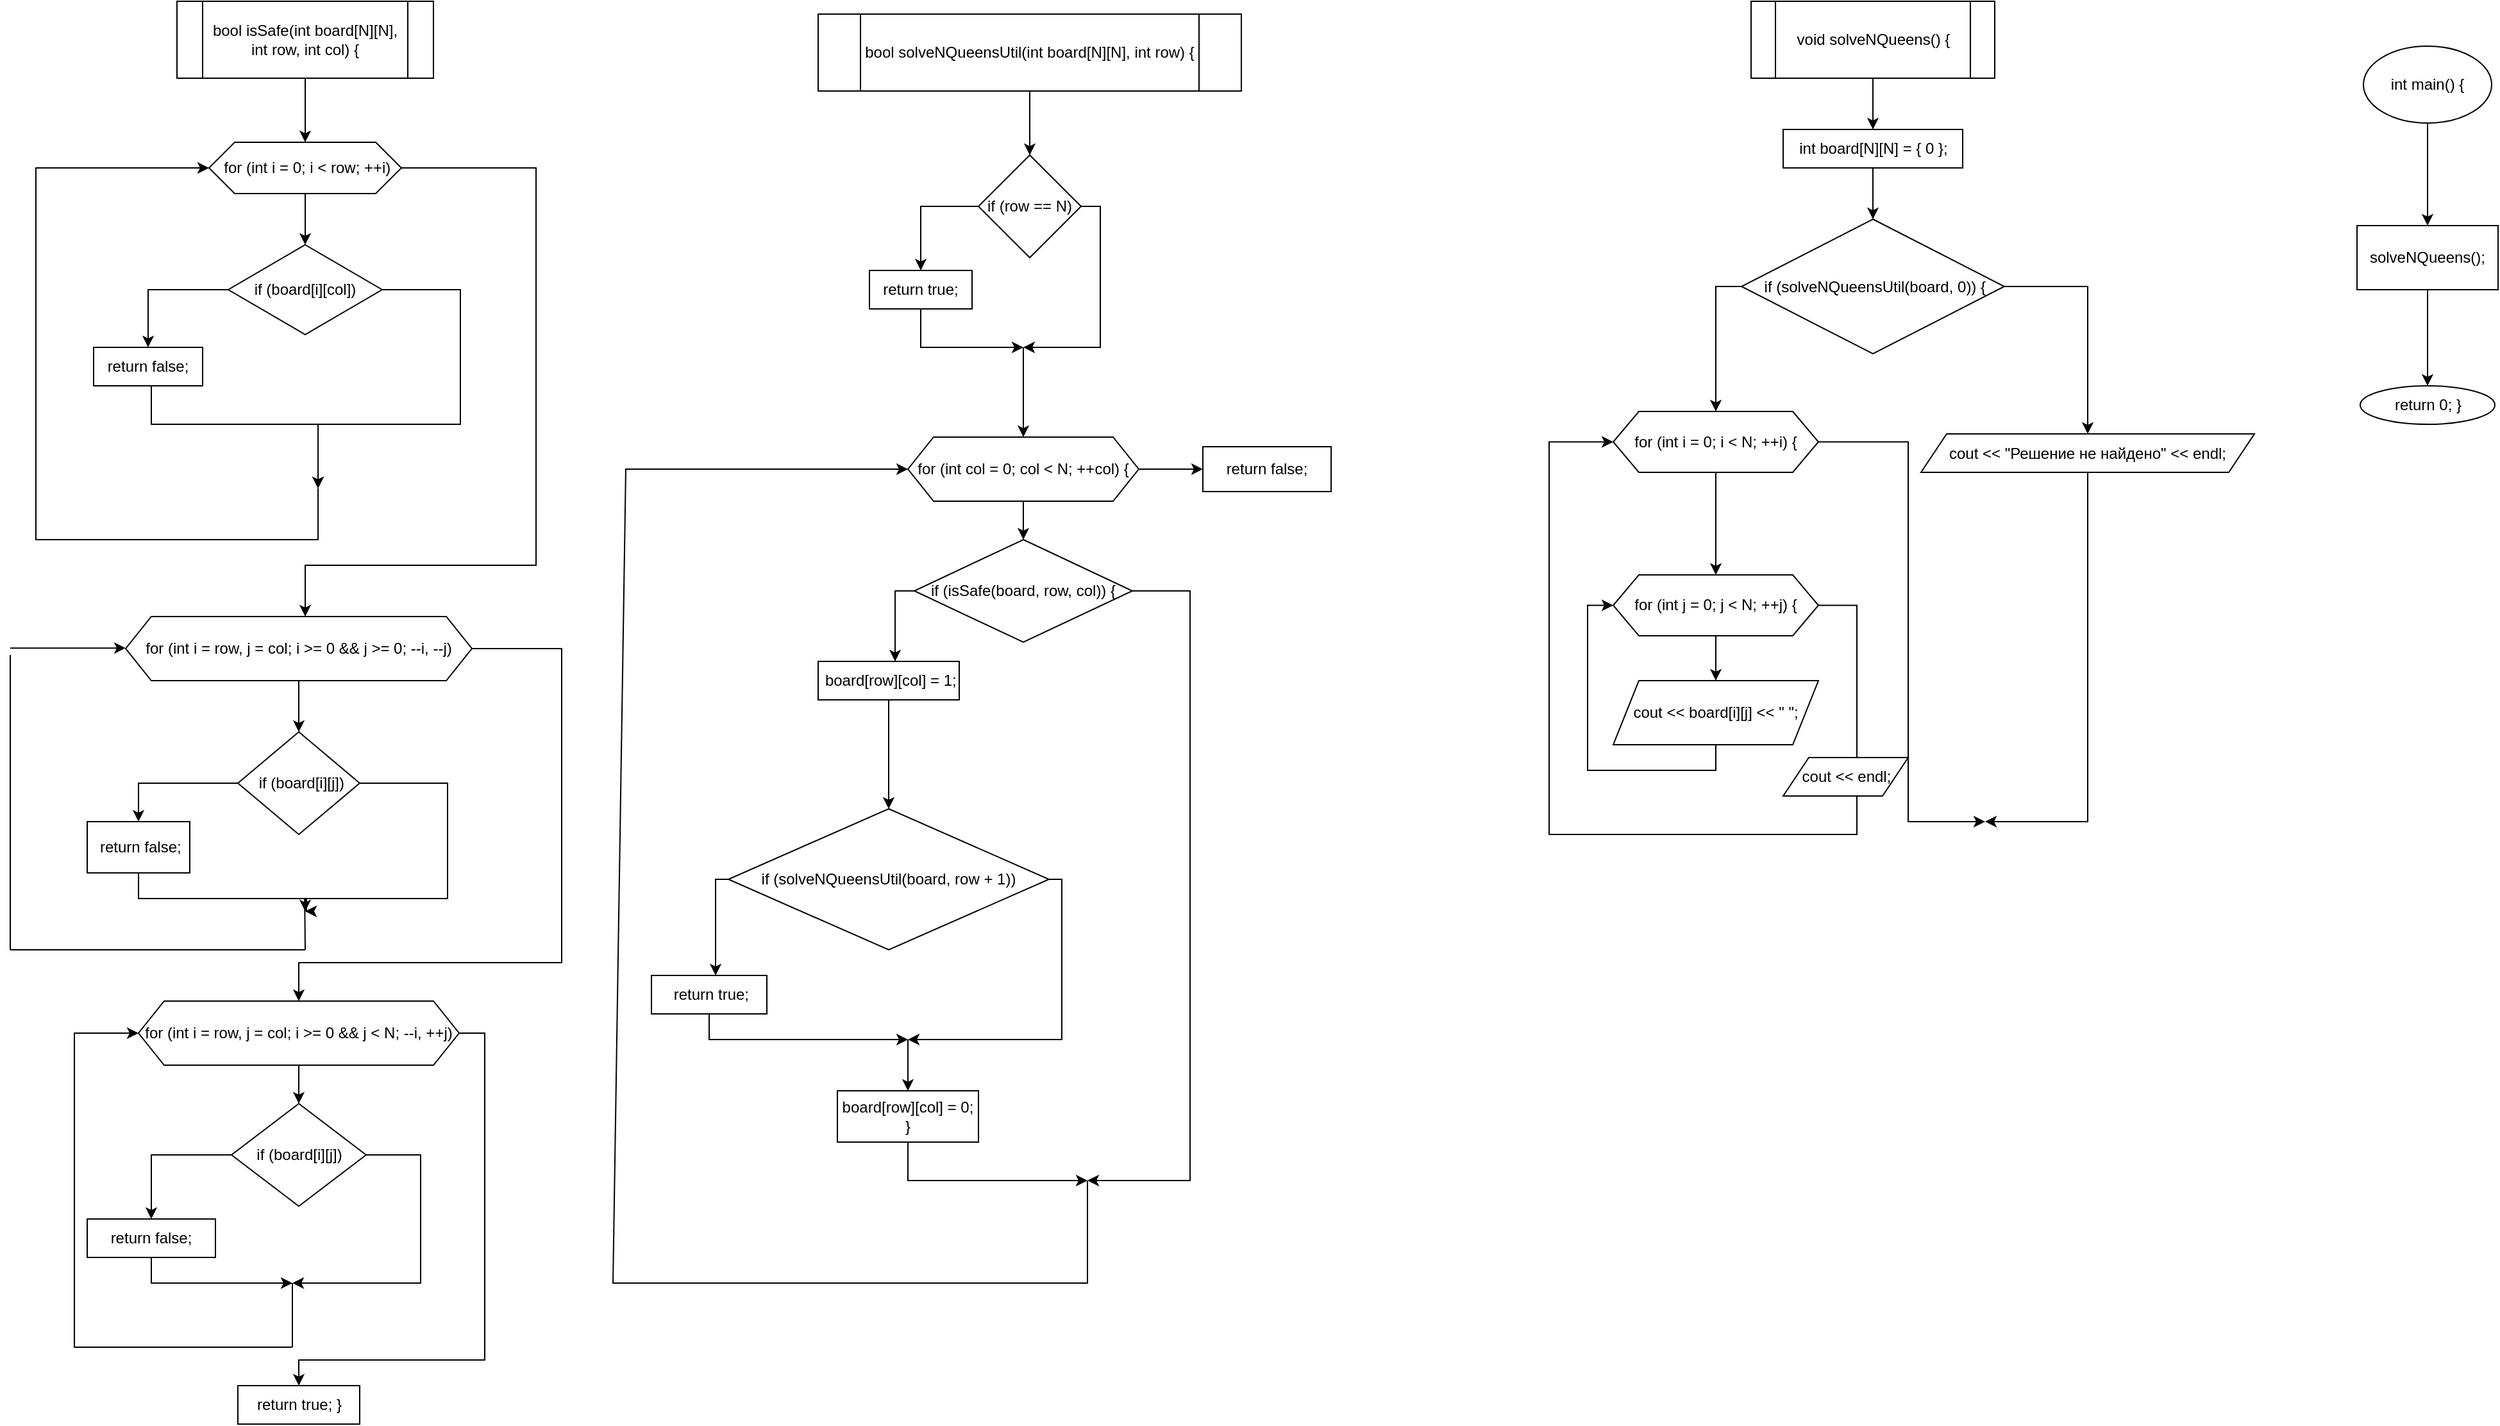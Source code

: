 <mxfile version="22.1.11" type="device">
  <diagram name="Страница — 1" id="suEWs-bwAjbL_W_TFkOb">
    <mxGraphModel dx="2046" dy="713" grid="1" gridSize="10" guides="1" tooltips="1" connect="1" arrows="1" fold="1" page="1" pageScale="1" pageWidth="827" pageHeight="1169" math="0" shadow="0">
      <root>
        <mxCell id="0" />
        <mxCell id="1" parent="0" />
        <mxCell id="GiPp7j_yuH_umTJ94Pbd-3" value="" style="edgeStyle=orthogonalEdgeStyle;rounded=0;orthogonalLoop=1;jettySize=auto;html=1;" edge="1" parent="1" source="GiPp7j_yuH_umTJ94Pbd-1" target="GiPp7j_yuH_umTJ94Pbd-2">
          <mxGeometry relative="1" as="geometry" />
        </mxCell>
        <mxCell id="GiPp7j_yuH_umTJ94Pbd-1" value="int main() {" style="ellipse;whiteSpace=wrap;html=1;" vertex="1" parent="1">
          <mxGeometry x="1225" y="75" width="100" height="60" as="geometry" />
        </mxCell>
        <mxCell id="GiPp7j_yuH_umTJ94Pbd-99" value="" style="edgeStyle=orthogonalEdgeStyle;rounded=0;orthogonalLoop=1;jettySize=auto;html=1;" edge="1" parent="1" source="GiPp7j_yuH_umTJ94Pbd-2" target="GiPp7j_yuH_umTJ94Pbd-98">
          <mxGeometry relative="1" as="geometry" />
        </mxCell>
        <mxCell id="GiPp7j_yuH_umTJ94Pbd-2" value="solveNQueens();" style="whiteSpace=wrap;html=1;" vertex="1" parent="1">
          <mxGeometry x="1220" y="215" width="110" height="50" as="geometry" />
        </mxCell>
        <mxCell id="GiPp7j_yuH_umTJ94Pbd-6" value="" style="edgeStyle=orthogonalEdgeStyle;rounded=0;orthogonalLoop=1;jettySize=auto;html=1;" edge="1" parent="1" source="GiPp7j_yuH_umTJ94Pbd-4" target="GiPp7j_yuH_umTJ94Pbd-5">
          <mxGeometry relative="1" as="geometry" />
        </mxCell>
        <mxCell id="GiPp7j_yuH_umTJ94Pbd-4" value="bool isSafe(int board[N][N], int row, int col) {" style="shape=process;whiteSpace=wrap;html=1;backgroundOutline=1;" vertex="1" parent="1">
          <mxGeometry x="-480" y="40" width="200" height="60" as="geometry" />
        </mxCell>
        <mxCell id="GiPp7j_yuH_umTJ94Pbd-8" value="" style="edgeStyle=orthogonalEdgeStyle;rounded=0;orthogonalLoop=1;jettySize=auto;html=1;" edge="1" parent="1" source="GiPp7j_yuH_umTJ94Pbd-5" target="GiPp7j_yuH_umTJ94Pbd-7">
          <mxGeometry relative="1" as="geometry" />
        </mxCell>
        <mxCell id="GiPp7j_yuH_umTJ94Pbd-17" value="" style="edgeStyle=orthogonalEdgeStyle;rounded=0;orthogonalLoop=1;jettySize=auto;html=1;" edge="1" parent="1" source="GiPp7j_yuH_umTJ94Pbd-5" target="GiPp7j_yuH_umTJ94Pbd-16">
          <mxGeometry relative="1" as="geometry">
            <Array as="points">
              <mxPoint x="-200" y="170" />
              <mxPoint x="-200" y="480" />
              <mxPoint x="-380" y="480" />
            </Array>
          </mxGeometry>
        </mxCell>
        <mxCell id="GiPp7j_yuH_umTJ94Pbd-5" value="&amp;nbsp;for (int i = 0; i &amp;lt; row; ++i)" style="shape=hexagon;perimeter=hexagonPerimeter2;whiteSpace=wrap;html=1;fixedSize=1;" vertex="1" parent="1">
          <mxGeometry x="-455" y="150" width="150" height="40" as="geometry" />
        </mxCell>
        <mxCell id="GiPp7j_yuH_umTJ94Pbd-12" value="" style="edgeStyle=orthogonalEdgeStyle;rounded=0;orthogonalLoop=1;jettySize=auto;html=1;" edge="1" parent="1" source="GiPp7j_yuH_umTJ94Pbd-7" target="GiPp7j_yuH_umTJ94Pbd-11">
          <mxGeometry relative="1" as="geometry" />
        </mxCell>
        <mxCell id="GiPp7j_yuH_umTJ94Pbd-13" style="edgeStyle=orthogonalEdgeStyle;rounded=0;orthogonalLoop=1;jettySize=auto;html=1;" edge="1" parent="1" source="GiPp7j_yuH_umTJ94Pbd-7">
          <mxGeometry relative="1" as="geometry">
            <mxPoint x="-370" y="420" as="targetPoint" />
            <Array as="points">
              <mxPoint x="-259" y="265" />
              <mxPoint x="-259" y="370" />
              <mxPoint x="-370" y="370" />
            </Array>
          </mxGeometry>
        </mxCell>
        <mxCell id="GiPp7j_yuH_umTJ94Pbd-7" value="if (board[i][col])" style="rhombus;whiteSpace=wrap;html=1;" vertex="1" parent="1">
          <mxGeometry x="-440" y="230" width="120" height="70" as="geometry" />
        </mxCell>
        <mxCell id="GiPp7j_yuH_umTJ94Pbd-14" style="edgeStyle=orthogonalEdgeStyle;rounded=0;orthogonalLoop=1;jettySize=auto;html=1;" edge="1" parent="1" source="GiPp7j_yuH_umTJ94Pbd-11">
          <mxGeometry relative="1" as="geometry">
            <mxPoint x="-370" y="420" as="targetPoint" />
            <Array as="points">
              <mxPoint x="-500" y="370" />
              <mxPoint x="-370" y="370" />
            </Array>
          </mxGeometry>
        </mxCell>
        <mxCell id="GiPp7j_yuH_umTJ94Pbd-11" value="return false;" style="whiteSpace=wrap;html=1;" vertex="1" parent="1">
          <mxGeometry x="-545" y="310" width="85" height="30" as="geometry" />
        </mxCell>
        <mxCell id="GiPp7j_yuH_umTJ94Pbd-15" value="" style="endArrow=classic;html=1;rounded=0;entryX=0;entryY=0.5;entryDx=0;entryDy=0;" edge="1" parent="1" target="GiPp7j_yuH_umTJ94Pbd-5">
          <mxGeometry width="50" height="50" relative="1" as="geometry">
            <mxPoint x="-370" y="420" as="sourcePoint" />
            <mxPoint x="-370" y="460" as="targetPoint" />
            <Array as="points">
              <mxPoint x="-370" y="460" />
              <mxPoint x="-450" y="460" />
              <mxPoint x="-480" y="460" />
              <mxPoint x="-590" y="460" />
              <mxPoint x="-590" y="170" />
            </Array>
          </mxGeometry>
        </mxCell>
        <mxCell id="GiPp7j_yuH_umTJ94Pbd-19" value="" style="edgeStyle=orthogonalEdgeStyle;rounded=0;orthogonalLoop=1;jettySize=auto;html=1;" edge="1" parent="1" source="GiPp7j_yuH_umTJ94Pbd-16" target="GiPp7j_yuH_umTJ94Pbd-18">
          <mxGeometry relative="1" as="geometry" />
        </mxCell>
        <mxCell id="GiPp7j_yuH_umTJ94Pbd-35" value="" style="edgeStyle=orthogonalEdgeStyle;rounded=0;orthogonalLoop=1;jettySize=auto;html=1;" edge="1" parent="1" source="GiPp7j_yuH_umTJ94Pbd-16" target="GiPp7j_yuH_umTJ94Pbd-34">
          <mxGeometry relative="1" as="geometry">
            <Array as="points">
              <mxPoint x="-180" y="545" />
              <mxPoint x="-180" y="790" />
              <mxPoint x="-385" y="790" />
            </Array>
          </mxGeometry>
        </mxCell>
        <mxCell id="GiPp7j_yuH_umTJ94Pbd-16" value="for (int i = row, j = col; i &amp;gt;= 0 &amp;amp;&amp;amp; j &amp;gt;= 0; --i, --j)" style="shape=hexagon;perimeter=hexagonPerimeter2;whiteSpace=wrap;html=1;fixedSize=1;" vertex="1" parent="1">
          <mxGeometry x="-520" y="520" width="270" height="50" as="geometry" />
        </mxCell>
        <mxCell id="GiPp7j_yuH_umTJ94Pbd-22" value="" style="edgeStyle=orthogonalEdgeStyle;rounded=0;orthogonalLoop=1;jettySize=auto;html=1;exitX=0;exitY=0.5;exitDx=0;exitDy=0;" edge="1" parent="1" source="GiPp7j_yuH_umTJ94Pbd-18">
          <mxGeometry relative="1" as="geometry">
            <mxPoint x="-452.5" y="650" as="sourcePoint" />
            <mxPoint x="-510" y="680" as="targetPoint" />
            <Array as="points">
              <mxPoint x="-510" y="650" />
            </Array>
          </mxGeometry>
        </mxCell>
        <mxCell id="GiPp7j_yuH_umTJ94Pbd-28" style="edgeStyle=orthogonalEdgeStyle;rounded=0;orthogonalLoop=1;jettySize=auto;html=1;" edge="1" parent="1" source="GiPp7j_yuH_umTJ94Pbd-18">
          <mxGeometry relative="1" as="geometry">
            <mxPoint x="-380" y="750" as="targetPoint" />
            <Array as="points">
              <mxPoint x="-269" y="650" />
              <mxPoint x="-269" y="740" />
              <mxPoint x="-380" y="740" />
            </Array>
          </mxGeometry>
        </mxCell>
        <mxCell id="GiPp7j_yuH_umTJ94Pbd-18" value="&amp;nbsp;if (board[i][j])" style="rhombus;whiteSpace=wrap;html=1;" vertex="1" parent="1">
          <mxGeometry x="-432.5" y="610" width="95" height="80" as="geometry" />
        </mxCell>
        <mxCell id="GiPp7j_yuH_umTJ94Pbd-29" style="edgeStyle=orthogonalEdgeStyle;rounded=0;orthogonalLoop=1;jettySize=auto;html=1;" edge="1" parent="1" source="GiPp7j_yuH_umTJ94Pbd-21">
          <mxGeometry relative="1" as="geometry">
            <mxPoint x="-380" y="750" as="targetPoint" />
            <Array as="points">
              <mxPoint x="-510" y="740" />
              <mxPoint x="-379" y="740" />
              <mxPoint x="-379" y="750" />
            </Array>
          </mxGeometry>
        </mxCell>
        <mxCell id="GiPp7j_yuH_umTJ94Pbd-21" value="&amp;nbsp;return false;" style="whiteSpace=wrap;html=1;" vertex="1" parent="1">
          <mxGeometry x="-550" y="680" width="80" height="40" as="geometry" />
        </mxCell>
        <mxCell id="GiPp7j_yuH_umTJ94Pbd-30" value="" style="endArrow=none;html=1;rounded=0;" edge="1" parent="1">
          <mxGeometry width="50" height="50" relative="1" as="geometry">
            <mxPoint x="-380.42" y="740" as="sourcePoint" />
            <mxPoint x="-380" y="780" as="targetPoint" />
          </mxGeometry>
        </mxCell>
        <mxCell id="GiPp7j_yuH_umTJ94Pbd-31" value="" style="endArrow=none;html=1;rounded=0;" edge="1" parent="1">
          <mxGeometry width="50" height="50" relative="1" as="geometry">
            <mxPoint x="-610" y="550" as="sourcePoint" />
            <mxPoint x="-610" y="780" as="targetPoint" />
          </mxGeometry>
        </mxCell>
        <mxCell id="GiPp7j_yuH_umTJ94Pbd-32" value="" style="endArrow=none;html=1;rounded=0;" edge="1" parent="1">
          <mxGeometry width="50" height="50" relative="1" as="geometry">
            <mxPoint x="-610" y="780" as="sourcePoint" />
            <mxPoint x="-380" y="780" as="targetPoint" />
          </mxGeometry>
        </mxCell>
        <mxCell id="GiPp7j_yuH_umTJ94Pbd-33" value="" style="endArrow=classic;html=1;rounded=0;" edge="1" parent="1">
          <mxGeometry width="50" height="50" relative="1" as="geometry">
            <mxPoint x="-610" y="544.58" as="sourcePoint" />
            <mxPoint x="-520" y="544.58" as="targetPoint" />
          </mxGeometry>
        </mxCell>
        <mxCell id="GiPp7j_yuH_umTJ94Pbd-37" value="" style="edgeStyle=orthogonalEdgeStyle;rounded=0;orthogonalLoop=1;jettySize=auto;html=1;" edge="1" parent="1" source="GiPp7j_yuH_umTJ94Pbd-34" target="GiPp7j_yuH_umTJ94Pbd-36">
          <mxGeometry relative="1" as="geometry" />
        </mxCell>
        <mxCell id="GiPp7j_yuH_umTJ94Pbd-45" value="" style="edgeStyle=orthogonalEdgeStyle;rounded=0;orthogonalLoop=1;jettySize=auto;html=1;" edge="1" parent="1" source="GiPp7j_yuH_umTJ94Pbd-34" target="GiPp7j_yuH_umTJ94Pbd-44">
          <mxGeometry relative="1" as="geometry">
            <Array as="points">
              <mxPoint x="-240" y="845" />
              <mxPoint x="-240" y="1100" />
              <mxPoint x="-385" y="1100" />
            </Array>
          </mxGeometry>
        </mxCell>
        <mxCell id="GiPp7j_yuH_umTJ94Pbd-34" value="for (int i = row, j = col; i &gt;= 0 &amp;&amp; j &lt; N; --i, ++j)" style="shape=hexagon;perimeter=hexagonPerimeter2;whiteSpace=wrap;html=1;fixedSize=1;" vertex="1" parent="1">
          <mxGeometry x="-510" y="820" width="250" height="50" as="geometry" />
        </mxCell>
        <mxCell id="GiPp7j_yuH_umTJ94Pbd-39" value="" style="edgeStyle=orthogonalEdgeStyle;rounded=0;orthogonalLoop=1;jettySize=auto;html=1;" edge="1" parent="1" source="GiPp7j_yuH_umTJ94Pbd-36" target="GiPp7j_yuH_umTJ94Pbd-38">
          <mxGeometry relative="1" as="geometry" />
        </mxCell>
        <mxCell id="GiPp7j_yuH_umTJ94Pbd-41" style="edgeStyle=orthogonalEdgeStyle;rounded=0;orthogonalLoop=1;jettySize=auto;html=1;" edge="1" parent="1" source="GiPp7j_yuH_umTJ94Pbd-36">
          <mxGeometry relative="1" as="geometry">
            <mxPoint x="-390" y="1040" as="targetPoint" />
            <Array as="points">
              <mxPoint x="-290" y="940" />
              <mxPoint x="-290" y="1040" />
              <mxPoint x="-385" y="1040" />
            </Array>
          </mxGeometry>
        </mxCell>
        <mxCell id="GiPp7j_yuH_umTJ94Pbd-36" value="if (board[i][j])" style="rhombus;whiteSpace=wrap;html=1;" vertex="1" parent="1">
          <mxGeometry x="-437.5" y="900" width="105" height="80" as="geometry" />
        </mxCell>
        <mxCell id="GiPp7j_yuH_umTJ94Pbd-40" style="edgeStyle=orthogonalEdgeStyle;rounded=0;orthogonalLoop=1;jettySize=auto;html=1;" edge="1" parent="1" source="GiPp7j_yuH_umTJ94Pbd-38">
          <mxGeometry relative="1" as="geometry">
            <mxPoint x="-390" y="1040" as="targetPoint" />
            <Array as="points">
              <mxPoint x="-500" y="1040" />
              <mxPoint x="-390" y="1040" />
            </Array>
          </mxGeometry>
        </mxCell>
        <mxCell id="GiPp7j_yuH_umTJ94Pbd-38" value="return false;" style="whiteSpace=wrap;html=1;" vertex="1" parent="1">
          <mxGeometry x="-550" y="990" width="100" height="30" as="geometry" />
        </mxCell>
        <mxCell id="GiPp7j_yuH_umTJ94Pbd-42" value="" style="endArrow=none;html=1;rounded=0;" edge="1" parent="1">
          <mxGeometry width="50" height="50" relative="1" as="geometry">
            <mxPoint x="-390" y="1040" as="sourcePoint" />
            <mxPoint x="-390" y="1090" as="targetPoint" />
          </mxGeometry>
        </mxCell>
        <mxCell id="GiPp7j_yuH_umTJ94Pbd-43" value="" style="endArrow=classic;html=1;rounded=0;entryX=0;entryY=0.5;entryDx=0;entryDy=0;" edge="1" parent="1" target="GiPp7j_yuH_umTJ94Pbd-34">
          <mxGeometry width="50" height="50" relative="1" as="geometry">
            <mxPoint x="-390" y="1090" as="sourcePoint" />
            <mxPoint x="-580" y="1090" as="targetPoint" />
            <Array as="points">
              <mxPoint x="-560" y="1090" />
              <mxPoint x="-560" y="845" />
            </Array>
          </mxGeometry>
        </mxCell>
        <mxCell id="GiPp7j_yuH_umTJ94Pbd-44" value="return true; }" style="whiteSpace=wrap;html=1;" vertex="1" parent="1">
          <mxGeometry x="-432.5" y="1120" width="95" height="30" as="geometry" />
        </mxCell>
        <mxCell id="GiPp7j_yuH_umTJ94Pbd-48" value="" style="edgeStyle=orthogonalEdgeStyle;rounded=0;orthogonalLoop=1;jettySize=auto;html=1;" edge="1" parent="1" source="GiPp7j_yuH_umTJ94Pbd-46" target="GiPp7j_yuH_umTJ94Pbd-47">
          <mxGeometry relative="1" as="geometry" />
        </mxCell>
        <mxCell id="GiPp7j_yuH_umTJ94Pbd-46" value="bool solveNQueensUtil(int board[N][N], int row) {" style="shape=process;whiteSpace=wrap;html=1;backgroundOutline=1;" vertex="1" parent="1">
          <mxGeometry x="20" y="50" width="330" height="60" as="geometry" />
        </mxCell>
        <mxCell id="GiPp7j_yuH_umTJ94Pbd-50" value="" style="edgeStyle=orthogonalEdgeStyle;rounded=0;orthogonalLoop=1;jettySize=auto;html=1;" edge="1" parent="1" source="GiPp7j_yuH_umTJ94Pbd-47" target="GiPp7j_yuH_umTJ94Pbd-49">
          <mxGeometry relative="1" as="geometry" />
        </mxCell>
        <mxCell id="GiPp7j_yuH_umTJ94Pbd-52" style="edgeStyle=orthogonalEdgeStyle;rounded=0;orthogonalLoop=1;jettySize=auto;html=1;" edge="1" parent="1" source="GiPp7j_yuH_umTJ94Pbd-47">
          <mxGeometry relative="1" as="geometry">
            <mxPoint x="180" y="310" as="targetPoint" />
            <Array as="points">
              <mxPoint x="240" y="200" />
              <mxPoint x="240" y="310" />
            </Array>
          </mxGeometry>
        </mxCell>
        <mxCell id="GiPp7j_yuH_umTJ94Pbd-47" value="if (row == N)" style="rhombus;whiteSpace=wrap;html=1;" vertex="1" parent="1">
          <mxGeometry x="145" y="160" width="80" height="80" as="geometry" />
        </mxCell>
        <mxCell id="GiPp7j_yuH_umTJ94Pbd-51" style="edgeStyle=orthogonalEdgeStyle;rounded=0;orthogonalLoop=1;jettySize=auto;html=1;" edge="1" parent="1" source="GiPp7j_yuH_umTJ94Pbd-49">
          <mxGeometry relative="1" as="geometry">
            <mxPoint x="180" y="310" as="targetPoint" />
            <Array as="points">
              <mxPoint x="100" y="310" />
            </Array>
          </mxGeometry>
        </mxCell>
        <mxCell id="GiPp7j_yuH_umTJ94Pbd-49" value="return true;" style="whiteSpace=wrap;html=1;" vertex="1" parent="1">
          <mxGeometry x="60" y="250" width="80" height="30" as="geometry" />
        </mxCell>
        <mxCell id="GiPp7j_yuH_umTJ94Pbd-53" value="" style="endArrow=classic;html=1;rounded=0;" edge="1" parent="1">
          <mxGeometry width="50" height="50" relative="1" as="geometry">
            <mxPoint x="180" y="310" as="sourcePoint" />
            <mxPoint x="180" y="380" as="targetPoint" />
          </mxGeometry>
        </mxCell>
        <mxCell id="GiPp7j_yuH_umTJ94Pbd-57" value="" style="edgeStyle=orthogonalEdgeStyle;rounded=0;orthogonalLoop=1;jettySize=auto;html=1;" edge="1" parent="1" source="GiPp7j_yuH_umTJ94Pbd-55" target="GiPp7j_yuH_umTJ94Pbd-56">
          <mxGeometry relative="1" as="geometry" />
        </mxCell>
        <mxCell id="GiPp7j_yuH_umTJ94Pbd-77" value="" style="edgeStyle=orthogonalEdgeStyle;rounded=0;orthogonalLoop=1;jettySize=auto;html=1;" edge="1" parent="1" source="GiPp7j_yuH_umTJ94Pbd-55" target="GiPp7j_yuH_umTJ94Pbd-76">
          <mxGeometry relative="1" as="geometry" />
        </mxCell>
        <mxCell id="GiPp7j_yuH_umTJ94Pbd-55" value="for (int col = 0; col &amp;lt; N; ++col) {" style="shape=hexagon;perimeter=hexagonPerimeter2;whiteSpace=wrap;html=1;fixedSize=1;" vertex="1" parent="1">
          <mxGeometry x="90" y="380" width="180" height="50" as="geometry" />
        </mxCell>
        <mxCell id="GiPp7j_yuH_umTJ94Pbd-58" style="edgeStyle=orthogonalEdgeStyle;rounded=0;orthogonalLoop=1;jettySize=auto;html=1;" edge="1" parent="1" source="GiPp7j_yuH_umTJ94Pbd-56" target="GiPp7j_yuH_umTJ94Pbd-59">
          <mxGeometry relative="1" as="geometry">
            <mxPoint x="50" y="550" as="targetPoint" />
            <Array as="points">
              <mxPoint x="80" y="500" />
            </Array>
          </mxGeometry>
        </mxCell>
        <mxCell id="GiPp7j_yuH_umTJ94Pbd-73" style="edgeStyle=orthogonalEdgeStyle;rounded=0;orthogonalLoop=1;jettySize=auto;html=1;" edge="1" parent="1" source="GiPp7j_yuH_umTJ94Pbd-56">
          <mxGeometry relative="1" as="geometry">
            <mxPoint x="230" y="960" as="targetPoint" />
            <Array as="points">
              <mxPoint x="310" y="500" />
              <mxPoint x="310" y="960" />
            </Array>
          </mxGeometry>
        </mxCell>
        <mxCell id="GiPp7j_yuH_umTJ94Pbd-56" value="if (isSafe(board, row, col)) {" style="rhombus;whiteSpace=wrap;html=1;" vertex="1" parent="1">
          <mxGeometry x="95" y="460" width="170" height="80" as="geometry" />
        </mxCell>
        <mxCell id="GiPp7j_yuH_umTJ94Pbd-60" style="edgeStyle=orthogonalEdgeStyle;rounded=0;orthogonalLoop=1;jettySize=auto;html=1;entryX=0.5;entryY=0;entryDx=0;entryDy=0;" edge="1" parent="1" source="GiPp7j_yuH_umTJ94Pbd-59" target="GiPp7j_yuH_umTJ94Pbd-64">
          <mxGeometry relative="1" as="geometry">
            <mxPoint x="190" y="620" as="targetPoint" />
            <Array as="points">
              <mxPoint x="75" y="640" />
              <mxPoint x="75" y="640" />
            </Array>
          </mxGeometry>
        </mxCell>
        <mxCell id="GiPp7j_yuH_umTJ94Pbd-59" value="&amp;nbsp;board[row][col] = 1;" style="rounded=0;whiteSpace=wrap;html=1;" vertex="1" parent="1">
          <mxGeometry x="20" y="555" width="110" height="30" as="geometry" />
        </mxCell>
        <mxCell id="GiPp7j_yuH_umTJ94Pbd-65" style="edgeStyle=orthogonalEdgeStyle;rounded=0;orthogonalLoop=1;jettySize=auto;html=1;" edge="1" parent="1" source="GiPp7j_yuH_umTJ94Pbd-64" target="GiPp7j_yuH_umTJ94Pbd-66">
          <mxGeometry relative="1" as="geometry">
            <mxPoint x="-80" y="790" as="targetPoint" />
            <Array as="points">
              <mxPoint x="-60" y="725" />
            </Array>
          </mxGeometry>
        </mxCell>
        <mxCell id="GiPp7j_yuH_umTJ94Pbd-68" style="edgeStyle=orthogonalEdgeStyle;rounded=0;orthogonalLoop=1;jettySize=auto;html=1;" edge="1" parent="1" source="GiPp7j_yuH_umTJ94Pbd-64">
          <mxGeometry relative="1" as="geometry">
            <mxPoint x="90" y="850" as="targetPoint" />
            <Array as="points">
              <mxPoint x="210" y="725" />
              <mxPoint x="210" y="850" />
            </Array>
          </mxGeometry>
        </mxCell>
        <mxCell id="GiPp7j_yuH_umTJ94Pbd-64" value="if (solveNQueensUtil(board, row + 1))" style="rhombus;whiteSpace=wrap;html=1;" vertex="1" parent="1">
          <mxGeometry x="-50" y="670" width="250" height="110" as="geometry" />
        </mxCell>
        <mxCell id="GiPp7j_yuH_umTJ94Pbd-67" style="edgeStyle=orthogonalEdgeStyle;rounded=0;orthogonalLoop=1;jettySize=auto;html=1;" edge="1" parent="1" source="GiPp7j_yuH_umTJ94Pbd-66">
          <mxGeometry relative="1" as="geometry">
            <mxPoint x="90" y="850" as="targetPoint" />
            <Array as="points">
              <mxPoint x="-65" y="850" />
            </Array>
          </mxGeometry>
        </mxCell>
        <mxCell id="GiPp7j_yuH_umTJ94Pbd-66" value="&amp;nbsp;return true;" style="rounded=0;whiteSpace=wrap;html=1;" vertex="1" parent="1">
          <mxGeometry x="-110" y="800" width="90" height="30" as="geometry" />
        </mxCell>
        <mxCell id="GiPp7j_yuH_umTJ94Pbd-70" value="" style="endArrow=classic;html=1;rounded=0;" edge="1" parent="1" target="GiPp7j_yuH_umTJ94Pbd-71">
          <mxGeometry width="50" height="50" relative="1" as="geometry">
            <mxPoint x="90" y="850" as="sourcePoint" />
            <mxPoint x="90" y="900" as="targetPoint" />
          </mxGeometry>
        </mxCell>
        <mxCell id="GiPp7j_yuH_umTJ94Pbd-72" style="edgeStyle=orthogonalEdgeStyle;rounded=0;orthogonalLoop=1;jettySize=auto;html=1;" edge="1" parent="1" source="GiPp7j_yuH_umTJ94Pbd-71">
          <mxGeometry relative="1" as="geometry">
            <mxPoint x="230" y="960" as="targetPoint" />
            <Array as="points">
              <mxPoint x="90" y="960" />
            </Array>
          </mxGeometry>
        </mxCell>
        <mxCell id="GiPp7j_yuH_umTJ94Pbd-71" value="board[row][col] = 0; }" style="rounded=0;whiteSpace=wrap;html=1;" vertex="1" parent="1">
          <mxGeometry x="35" y="890" width="110" height="40" as="geometry" />
        </mxCell>
        <mxCell id="GiPp7j_yuH_umTJ94Pbd-75" value="" style="endArrow=classic;html=1;rounded=0;entryX=0;entryY=0.5;entryDx=0;entryDy=0;" edge="1" parent="1" target="GiPp7j_yuH_umTJ94Pbd-55">
          <mxGeometry width="50" height="50" relative="1" as="geometry">
            <mxPoint x="230" y="960" as="sourcePoint" />
            <mxPoint x="265" y="980" as="targetPoint" />
            <Array as="points">
              <mxPoint x="230" y="1040" />
              <mxPoint x="-140" y="1040" />
              <mxPoint x="-130" y="405" />
            </Array>
          </mxGeometry>
        </mxCell>
        <mxCell id="GiPp7j_yuH_umTJ94Pbd-76" value="return false;" style="whiteSpace=wrap;html=1;" vertex="1" parent="1">
          <mxGeometry x="320" y="387.5" width="100" height="35" as="geometry" />
        </mxCell>
        <mxCell id="GiPp7j_yuH_umTJ94Pbd-80" value="" style="edgeStyle=orthogonalEdgeStyle;rounded=0;orthogonalLoop=1;jettySize=auto;html=1;" edge="1" parent="1" source="GiPp7j_yuH_umTJ94Pbd-78" target="GiPp7j_yuH_umTJ94Pbd-79">
          <mxGeometry relative="1" as="geometry" />
        </mxCell>
        <mxCell id="GiPp7j_yuH_umTJ94Pbd-78" value="void solveNQueens() {" style="shape=process;whiteSpace=wrap;html=1;backgroundOutline=1;" vertex="1" parent="1">
          <mxGeometry x="747.5" y="40" width="190" height="60" as="geometry" />
        </mxCell>
        <mxCell id="GiPp7j_yuH_umTJ94Pbd-82" value="" style="edgeStyle=orthogonalEdgeStyle;rounded=0;orthogonalLoop=1;jettySize=auto;html=1;" edge="1" parent="1" source="GiPp7j_yuH_umTJ94Pbd-79" target="GiPp7j_yuH_umTJ94Pbd-81">
          <mxGeometry relative="1" as="geometry" />
        </mxCell>
        <mxCell id="GiPp7j_yuH_umTJ94Pbd-79" value="int board[N][N] = { 0 };" style="whiteSpace=wrap;html=1;" vertex="1" parent="1">
          <mxGeometry x="772.5" y="140" width="140" height="30" as="geometry" />
        </mxCell>
        <mxCell id="GiPp7j_yuH_umTJ94Pbd-84" value="" style="edgeStyle=orthogonalEdgeStyle;rounded=0;orthogonalLoop=1;jettySize=auto;html=1;" edge="1" parent="1" source="GiPp7j_yuH_umTJ94Pbd-81" target="GiPp7j_yuH_umTJ94Pbd-83">
          <mxGeometry relative="1" as="geometry">
            <Array as="points">
              <mxPoint x="720" y="263" />
            </Array>
          </mxGeometry>
        </mxCell>
        <mxCell id="GiPp7j_yuH_umTJ94Pbd-95" value="" style="edgeStyle=orthogonalEdgeStyle;rounded=0;orthogonalLoop=1;jettySize=auto;html=1;" edge="1" parent="1" source="GiPp7j_yuH_umTJ94Pbd-81" target="GiPp7j_yuH_umTJ94Pbd-94">
          <mxGeometry relative="1" as="geometry">
            <Array as="points">
              <mxPoint x="1010" y="263" />
            </Array>
          </mxGeometry>
        </mxCell>
        <mxCell id="GiPp7j_yuH_umTJ94Pbd-81" value="&amp;nbsp;if (solveNQueensUtil(board, 0)) {" style="rhombus;whiteSpace=wrap;html=1;" vertex="1" parent="1">
          <mxGeometry x="740" y="210" width="205" height="105" as="geometry" />
        </mxCell>
        <mxCell id="GiPp7j_yuH_umTJ94Pbd-86" value="" style="edgeStyle=orthogonalEdgeStyle;rounded=0;orthogonalLoop=1;jettySize=auto;html=1;" edge="1" parent="1" source="GiPp7j_yuH_umTJ94Pbd-83" target="GiPp7j_yuH_umTJ94Pbd-85">
          <mxGeometry relative="1" as="geometry" />
        </mxCell>
        <mxCell id="GiPp7j_yuH_umTJ94Pbd-97" style="edgeStyle=orthogonalEdgeStyle;rounded=0;orthogonalLoop=1;jettySize=auto;html=1;" edge="1" parent="1" source="GiPp7j_yuH_umTJ94Pbd-83">
          <mxGeometry relative="1" as="geometry">
            <mxPoint x="930" y="680" as="targetPoint" />
            <Array as="points">
              <mxPoint x="870" y="384" />
              <mxPoint x="870" y="680" />
            </Array>
          </mxGeometry>
        </mxCell>
        <mxCell id="GiPp7j_yuH_umTJ94Pbd-83" value="for (int i = 0; i &amp;lt; N; ++i) {" style="shape=hexagon;perimeter=hexagonPerimeter2;whiteSpace=wrap;html=1;fixedSize=1;" vertex="1" parent="1">
          <mxGeometry x="640" y="360" width="160" height="47.5" as="geometry" />
        </mxCell>
        <mxCell id="GiPp7j_yuH_umTJ94Pbd-88" value="" style="edgeStyle=orthogonalEdgeStyle;rounded=0;orthogonalLoop=1;jettySize=auto;html=1;" edge="1" parent="1" source="GiPp7j_yuH_umTJ94Pbd-85" target="GiPp7j_yuH_umTJ94Pbd-87">
          <mxGeometry relative="1" as="geometry" />
        </mxCell>
        <mxCell id="GiPp7j_yuH_umTJ94Pbd-90" style="edgeStyle=orthogonalEdgeStyle;rounded=0;orthogonalLoop=1;jettySize=auto;html=1;entryX=0;entryY=0.5;entryDx=0;entryDy=0;" edge="1" parent="1" source="GiPp7j_yuH_umTJ94Pbd-85" target="GiPp7j_yuH_umTJ94Pbd-83">
          <mxGeometry relative="1" as="geometry">
            <Array as="points">
              <mxPoint x="830" y="511" />
              <mxPoint x="830" y="690" />
              <mxPoint x="590" y="690" />
              <mxPoint x="590" y="384" />
            </Array>
          </mxGeometry>
        </mxCell>
        <mxCell id="GiPp7j_yuH_umTJ94Pbd-85" value="for (int j = 0; j &amp;lt; N; ++j) {" style="shape=hexagon;perimeter=hexagonPerimeter2;whiteSpace=wrap;html=1;fixedSize=1;" vertex="1" parent="1">
          <mxGeometry x="640" y="487.5" width="160" height="47.5" as="geometry" />
        </mxCell>
        <mxCell id="GiPp7j_yuH_umTJ94Pbd-89" style="edgeStyle=orthogonalEdgeStyle;rounded=0;orthogonalLoop=1;jettySize=auto;html=1;entryX=0;entryY=0.5;entryDx=0;entryDy=0;" edge="1" parent="1" source="GiPp7j_yuH_umTJ94Pbd-87" target="GiPp7j_yuH_umTJ94Pbd-85">
          <mxGeometry relative="1" as="geometry">
            <Array as="points">
              <mxPoint x="720" y="640" />
              <mxPoint x="620" y="640" />
              <mxPoint x="620" y="511" />
            </Array>
          </mxGeometry>
        </mxCell>
        <mxCell id="GiPp7j_yuH_umTJ94Pbd-87" value="cout &amp;lt;&amp;lt; board[i][j] &amp;lt;&amp;lt; &quot; &quot;;" style="shape=parallelogram;perimeter=parallelogramPerimeter;whiteSpace=wrap;html=1;fixedSize=1;" vertex="1" parent="1">
          <mxGeometry x="640" y="570" width="160" height="50" as="geometry" />
        </mxCell>
        <mxCell id="GiPp7j_yuH_umTJ94Pbd-92" value="cout &amp;lt;&amp;lt; endl;" style="shape=parallelogram;perimeter=parallelogramPerimeter;whiteSpace=wrap;html=1;fixedSize=1;" vertex="1" parent="1">
          <mxGeometry x="772.5" y="630" width="97.5" height="30" as="geometry" />
        </mxCell>
        <mxCell id="GiPp7j_yuH_umTJ94Pbd-96" style="edgeStyle=orthogonalEdgeStyle;rounded=0;orthogonalLoop=1;jettySize=auto;html=1;" edge="1" parent="1" source="GiPp7j_yuH_umTJ94Pbd-94">
          <mxGeometry relative="1" as="geometry">
            <mxPoint x="930" y="680" as="targetPoint" />
            <Array as="points">
              <mxPoint x="1010" y="680" />
            </Array>
          </mxGeometry>
        </mxCell>
        <mxCell id="GiPp7j_yuH_umTJ94Pbd-94" value="cout &amp;lt;&amp;lt; &quot;Решение не найдено&quot; &amp;lt;&amp;lt; endl;" style="shape=parallelogram;perimeter=parallelogramPerimeter;whiteSpace=wrap;html=1;fixedSize=1;" vertex="1" parent="1">
          <mxGeometry x="880" y="377.5" width="260" height="30" as="geometry" />
        </mxCell>
        <mxCell id="GiPp7j_yuH_umTJ94Pbd-98" value="return 0; }" style="ellipse;whiteSpace=wrap;html=1;" vertex="1" parent="1">
          <mxGeometry x="1222.5" y="340" width="105" height="30" as="geometry" />
        </mxCell>
      </root>
    </mxGraphModel>
  </diagram>
</mxfile>
